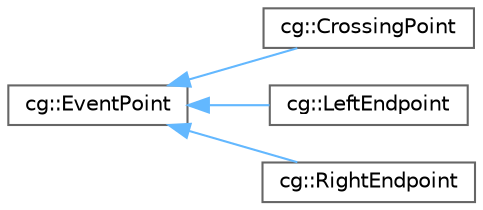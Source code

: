 digraph "Graphical Class Hierarchy"
{
 // LATEX_PDF_SIZE
  bgcolor="transparent";
  edge [fontname=Helvetica,fontsize=10,labelfontname=Helvetica,labelfontsize=10];
  node [fontname=Helvetica,fontsize=10,shape=box,height=0.2,width=0.4];
  rankdir="LR";
  Node0 [id="Node000000",label="cg::EventPoint",height=0.2,width=0.4,color="grey40", fillcolor="white", style="filled",URL="$classcg_1_1_event_point.html",tooltip=" "];
  Node0 -> Node1 [id="edge3_Node000000_Node000001",dir="back",color="steelblue1",style="solid",tooltip=" "];
  Node1 [id="Node000001",label="cg::CrossingPoint",height=0.2,width=0.4,color="grey40", fillcolor="white", style="filled",URL="$classcg_1_1_crossing_point.html",tooltip=" "];
  Node0 -> Node2 [id="edge4_Node000000_Node000002",dir="back",color="steelblue1",style="solid",tooltip=" "];
  Node2 [id="Node000002",label="cg::LeftEndpoint",height=0.2,width=0.4,color="grey40", fillcolor="white", style="filled",URL="$classcg_1_1_left_endpoint.html",tooltip=" "];
  Node0 -> Node3 [id="edge5_Node000000_Node000003",dir="back",color="steelblue1",style="solid",tooltip=" "];
  Node3 [id="Node000003",label="cg::RightEndpoint",height=0.2,width=0.4,color="grey40", fillcolor="white", style="filled",URL="$classcg_1_1_right_endpoint.html",tooltip=" "];
}
